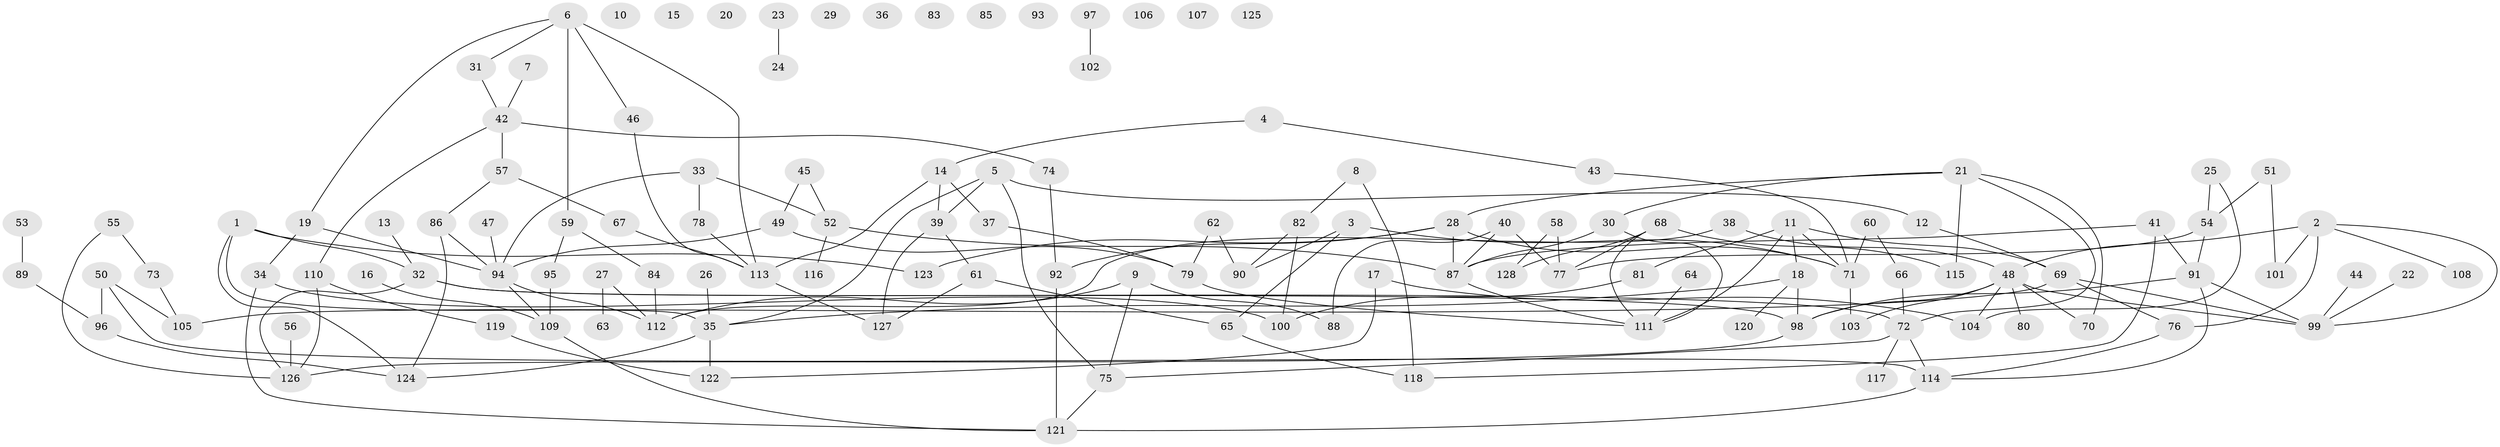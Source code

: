 // coarse degree distribution, {3: 0.05555555555555555, 10: 0.037037037037037035, 4: 0.07407407407407407, 5: 0.1111111111111111, 18: 0.018518518518518517, 1: 0.2037037037037037, 0: 0.24074074074074073, 14: 0.018518518518518517, 8: 0.037037037037037035, 2: 0.16666666666666666, 11: 0.018518518518518517, 7: 0.018518518518518517}
// Generated by graph-tools (version 1.1) at 2025/16/03/04/25 18:16:25]
// undirected, 128 vertices, 174 edges
graph export_dot {
graph [start="1"]
  node [color=gray90,style=filled];
  1;
  2;
  3;
  4;
  5;
  6;
  7;
  8;
  9;
  10;
  11;
  12;
  13;
  14;
  15;
  16;
  17;
  18;
  19;
  20;
  21;
  22;
  23;
  24;
  25;
  26;
  27;
  28;
  29;
  30;
  31;
  32;
  33;
  34;
  35;
  36;
  37;
  38;
  39;
  40;
  41;
  42;
  43;
  44;
  45;
  46;
  47;
  48;
  49;
  50;
  51;
  52;
  53;
  54;
  55;
  56;
  57;
  58;
  59;
  60;
  61;
  62;
  63;
  64;
  65;
  66;
  67;
  68;
  69;
  70;
  71;
  72;
  73;
  74;
  75;
  76;
  77;
  78;
  79;
  80;
  81;
  82;
  83;
  84;
  85;
  86;
  87;
  88;
  89;
  90;
  91;
  92;
  93;
  94;
  95;
  96;
  97;
  98;
  99;
  100;
  101;
  102;
  103;
  104;
  105;
  106;
  107;
  108;
  109;
  110;
  111;
  112;
  113;
  114;
  115;
  116;
  117;
  118;
  119;
  120;
  121;
  122;
  123;
  124;
  125;
  126;
  127;
  128;
  1 -- 32;
  1 -- 35;
  1 -- 123;
  1 -- 124;
  2 -- 48;
  2 -- 76;
  2 -- 99;
  2 -- 101;
  2 -- 108;
  3 -- 65;
  3 -- 71;
  3 -- 90;
  4 -- 14;
  4 -- 43;
  5 -- 12;
  5 -- 35;
  5 -- 39;
  5 -- 75;
  6 -- 19;
  6 -- 31;
  6 -- 46;
  6 -- 59;
  6 -- 113;
  7 -- 42;
  8 -- 82;
  8 -- 118;
  9 -- 75;
  9 -- 88;
  9 -- 112;
  11 -- 18;
  11 -- 69;
  11 -- 71;
  11 -- 81;
  11 -- 111;
  12 -- 69;
  13 -- 32;
  14 -- 37;
  14 -- 39;
  14 -- 113;
  16 -- 109;
  17 -- 104;
  17 -- 122;
  18 -- 35;
  18 -- 98;
  18 -- 120;
  19 -- 34;
  19 -- 94;
  21 -- 28;
  21 -- 30;
  21 -- 70;
  21 -- 72;
  21 -- 115;
  22 -- 99;
  23 -- 24;
  25 -- 54;
  25 -- 104;
  26 -- 35;
  27 -- 63;
  27 -- 112;
  28 -- 71;
  28 -- 87;
  28 -- 92;
  28 -- 123;
  30 -- 87;
  30 -- 111;
  31 -- 42;
  32 -- 72;
  32 -- 98;
  32 -- 126;
  33 -- 52;
  33 -- 78;
  33 -- 94;
  34 -- 100;
  34 -- 121;
  35 -- 122;
  35 -- 124;
  37 -- 79;
  38 -- 48;
  38 -- 112;
  39 -- 61;
  39 -- 127;
  40 -- 77;
  40 -- 87;
  40 -- 88;
  41 -- 87;
  41 -- 91;
  41 -- 118;
  42 -- 57;
  42 -- 74;
  42 -- 110;
  43 -- 71;
  44 -- 99;
  45 -- 49;
  45 -- 52;
  46 -- 113;
  47 -- 94;
  48 -- 70;
  48 -- 80;
  48 -- 98;
  48 -- 99;
  48 -- 103;
  48 -- 104;
  49 -- 79;
  49 -- 94;
  50 -- 96;
  50 -- 105;
  50 -- 114;
  51 -- 54;
  51 -- 101;
  52 -- 87;
  52 -- 116;
  53 -- 89;
  54 -- 77;
  54 -- 91;
  55 -- 73;
  55 -- 126;
  56 -- 126;
  57 -- 67;
  57 -- 86;
  58 -- 77;
  58 -- 128;
  59 -- 84;
  59 -- 95;
  60 -- 66;
  60 -- 71;
  61 -- 65;
  61 -- 127;
  62 -- 79;
  62 -- 90;
  64 -- 111;
  65 -- 118;
  66 -- 72;
  67 -- 113;
  68 -- 77;
  68 -- 111;
  68 -- 115;
  68 -- 128;
  69 -- 76;
  69 -- 99;
  69 -- 105;
  71 -- 103;
  72 -- 75;
  72 -- 114;
  72 -- 117;
  73 -- 105;
  74 -- 92;
  75 -- 121;
  76 -- 114;
  78 -- 113;
  79 -- 111;
  81 -- 100;
  82 -- 90;
  82 -- 100;
  84 -- 112;
  86 -- 94;
  86 -- 124;
  87 -- 111;
  89 -- 96;
  91 -- 98;
  91 -- 99;
  91 -- 114;
  92 -- 121;
  94 -- 109;
  94 -- 112;
  95 -- 109;
  96 -- 124;
  97 -- 102;
  98 -- 126;
  109 -- 121;
  110 -- 119;
  110 -- 126;
  113 -- 127;
  114 -- 121;
  119 -- 122;
}
